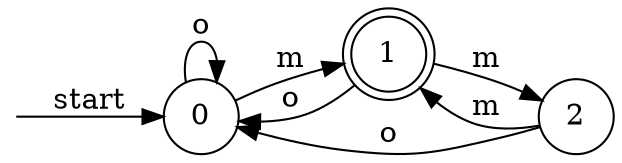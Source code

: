 digraph dfa {
    rankdir = LR;
    node [shape = circle];
    __start [style = invis, shape = point];
    __start -> "0" [ label = "start" ];
    node [shape = doublecircle]; "1"
    node [shape = circle];
    "1" -> "0" [ label = "o" ];
    "1" -> "2" [ label = "m" ];
    "0" -> "0" [ label = "o" ];
    "0" -> "1" [ label = "m" ];
    "2" -> "0" [ label = "o" ];
    "2" -> "1" [ label = "m" ];
}
